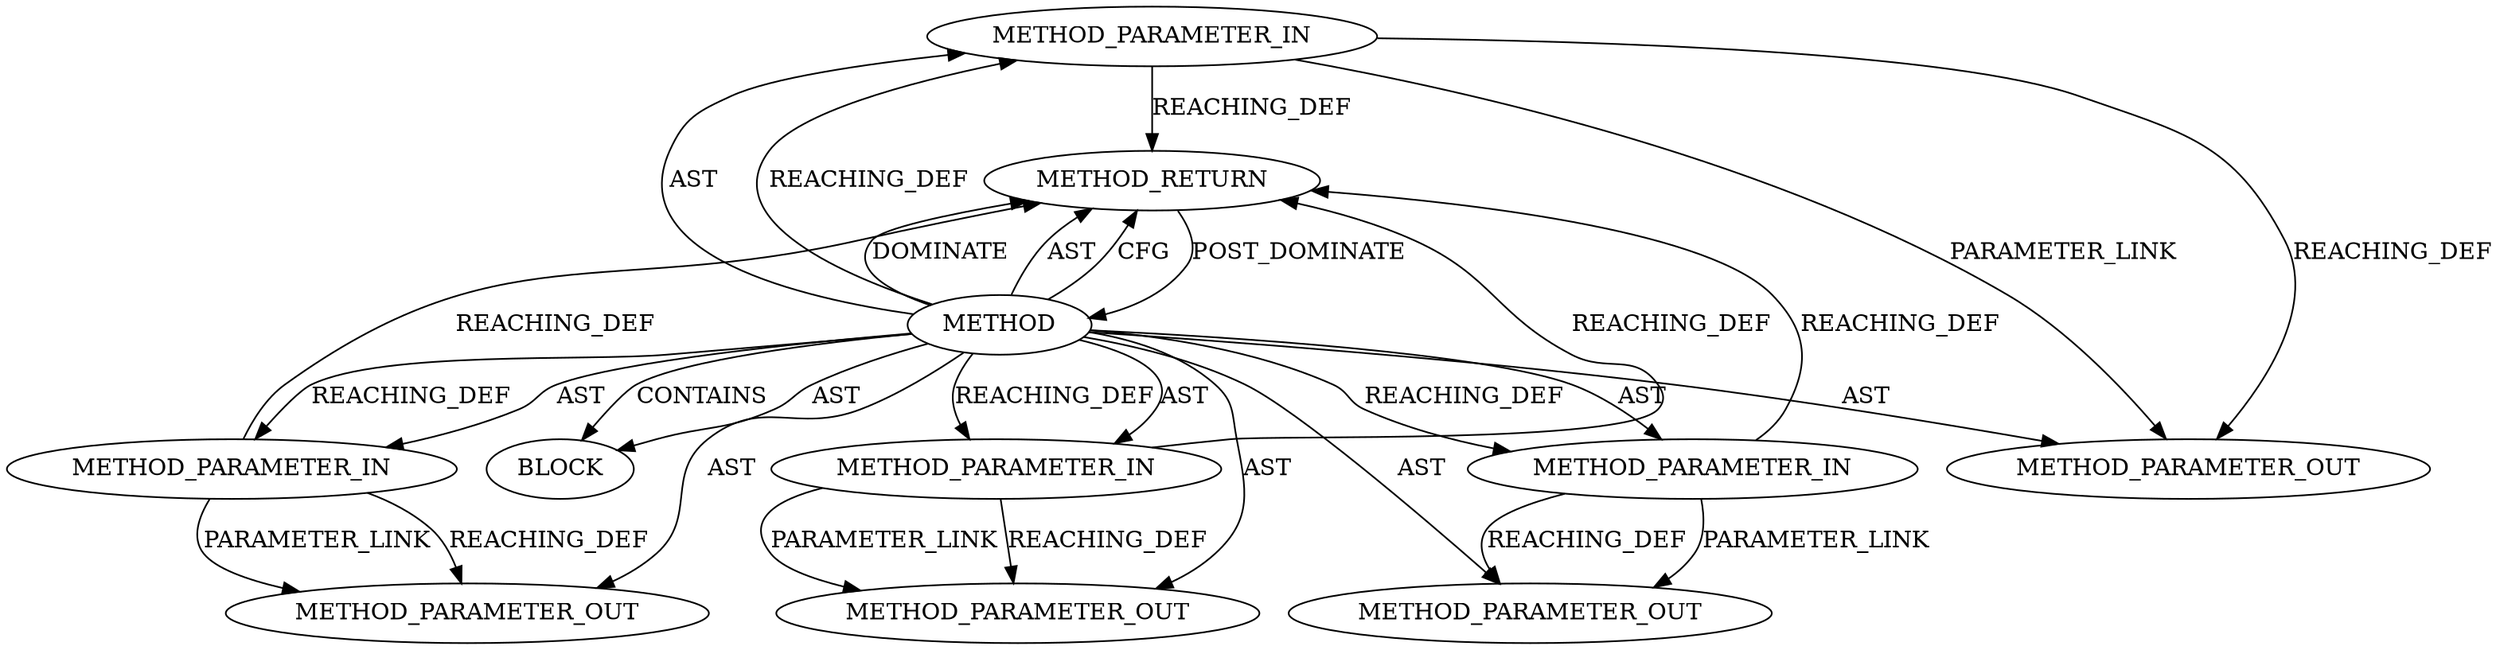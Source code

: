 digraph {
  26580 [label=METHOD_PARAMETER_IN ORDER=3 CODE="p3" IS_VARIADIC=false TYPE_FULL_NAME="ANY" EVALUATION_STRATEGY="BY_VALUE" INDEX=3 NAME="p3"]
  26582 [label=BLOCK ORDER=1 ARGUMENT_INDEX=1 CODE="<empty>" TYPE_FULL_NAME="ANY"]
  26581 [label=METHOD_PARAMETER_IN ORDER=4 CODE="p4" IS_VARIADIC=false TYPE_FULL_NAME="ANY" EVALUATION_STRATEGY="BY_VALUE" INDEX=4 NAME="p4"]
  26583 [label=METHOD_RETURN ORDER=2 CODE="RET" TYPE_FULL_NAME="ANY" EVALUATION_STRATEGY="BY_VALUE"]
  27621 [label=METHOD_PARAMETER_OUT ORDER=1 CODE="p1" IS_VARIADIC=false TYPE_FULL_NAME="ANY" EVALUATION_STRATEGY="BY_VALUE" INDEX=1 NAME="p1"]
  27623 [label=METHOD_PARAMETER_OUT ORDER=3 CODE="p3" IS_VARIADIC=false TYPE_FULL_NAME="ANY" EVALUATION_STRATEGY="BY_VALUE" INDEX=3 NAME="p3"]
  26579 [label=METHOD_PARAMETER_IN ORDER=2 CODE="p2" IS_VARIADIC=false TYPE_FULL_NAME="ANY" EVALUATION_STRATEGY="BY_VALUE" INDEX=2 NAME="p2"]
  27622 [label=METHOD_PARAMETER_OUT ORDER=2 CODE="p2" IS_VARIADIC=false TYPE_FULL_NAME="ANY" EVALUATION_STRATEGY="BY_VALUE" INDEX=2 NAME="p2"]
  27624 [label=METHOD_PARAMETER_OUT ORDER=4 CODE="p4" IS_VARIADIC=false TYPE_FULL_NAME="ANY" EVALUATION_STRATEGY="BY_VALUE" INDEX=4 NAME="p4"]
  26578 [label=METHOD_PARAMETER_IN ORDER=1 CODE="p1" IS_VARIADIC=false TYPE_FULL_NAME="ANY" EVALUATION_STRATEGY="BY_VALUE" INDEX=1 NAME="p1"]
  26577 [label=METHOD AST_PARENT_TYPE="NAMESPACE_BLOCK" AST_PARENT_FULL_NAME="<global>" ORDER=0 CODE="<empty>" FULL_NAME="BN_rand" IS_EXTERNAL=true FILENAME="<empty>" SIGNATURE="" NAME="BN_rand"]
  26577 -> 26579 [label=AST ]
  26581 -> 27624 [label=PARAMETER_LINK ]
  26577 -> 26583 [label=DOMINATE ]
  26577 -> 26580 [label=AST ]
  26577 -> 26582 [label=AST ]
  26577 -> 27624 [label=AST ]
  26580 -> 27623 [label=REACHING_DEF VARIABLE="p3"]
  26580 -> 26583 [label=REACHING_DEF VARIABLE="p3"]
  26577 -> 26583 [label=AST ]
  26577 -> 26582 [label=CONTAINS ]
  26577 -> 27622 [label=AST ]
  26577 -> 26581 [label=AST ]
  26583 -> 26577 [label=POST_DOMINATE ]
  26581 -> 26583 [label=REACHING_DEF VARIABLE="p4"]
  26577 -> 26578 [label=REACHING_DEF VARIABLE=""]
  26577 -> 27621 [label=AST ]
  26579 -> 27622 [label=PARAMETER_LINK ]
  26577 -> 26579 [label=REACHING_DEF VARIABLE=""]
  26578 -> 27621 [label=REACHING_DEF VARIABLE="p1"]
  26577 -> 27623 [label=AST ]
  26577 -> 26580 [label=REACHING_DEF VARIABLE=""]
  26577 -> 26581 [label=REACHING_DEF VARIABLE=""]
  26578 -> 26583 [label=REACHING_DEF VARIABLE="p1"]
  26579 -> 26583 [label=REACHING_DEF VARIABLE="p2"]
  26577 -> 26583 [label=CFG ]
  26581 -> 27624 [label=REACHING_DEF VARIABLE="p4"]
  26579 -> 27622 [label=REACHING_DEF VARIABLE="p2"]
  26577 -> 26578 [label=AST ]
  26578 -> 27621 [label=PARAMETER_LINK ]
  26580 -> 27623 [label=PARAMETER_LINK ]
}
